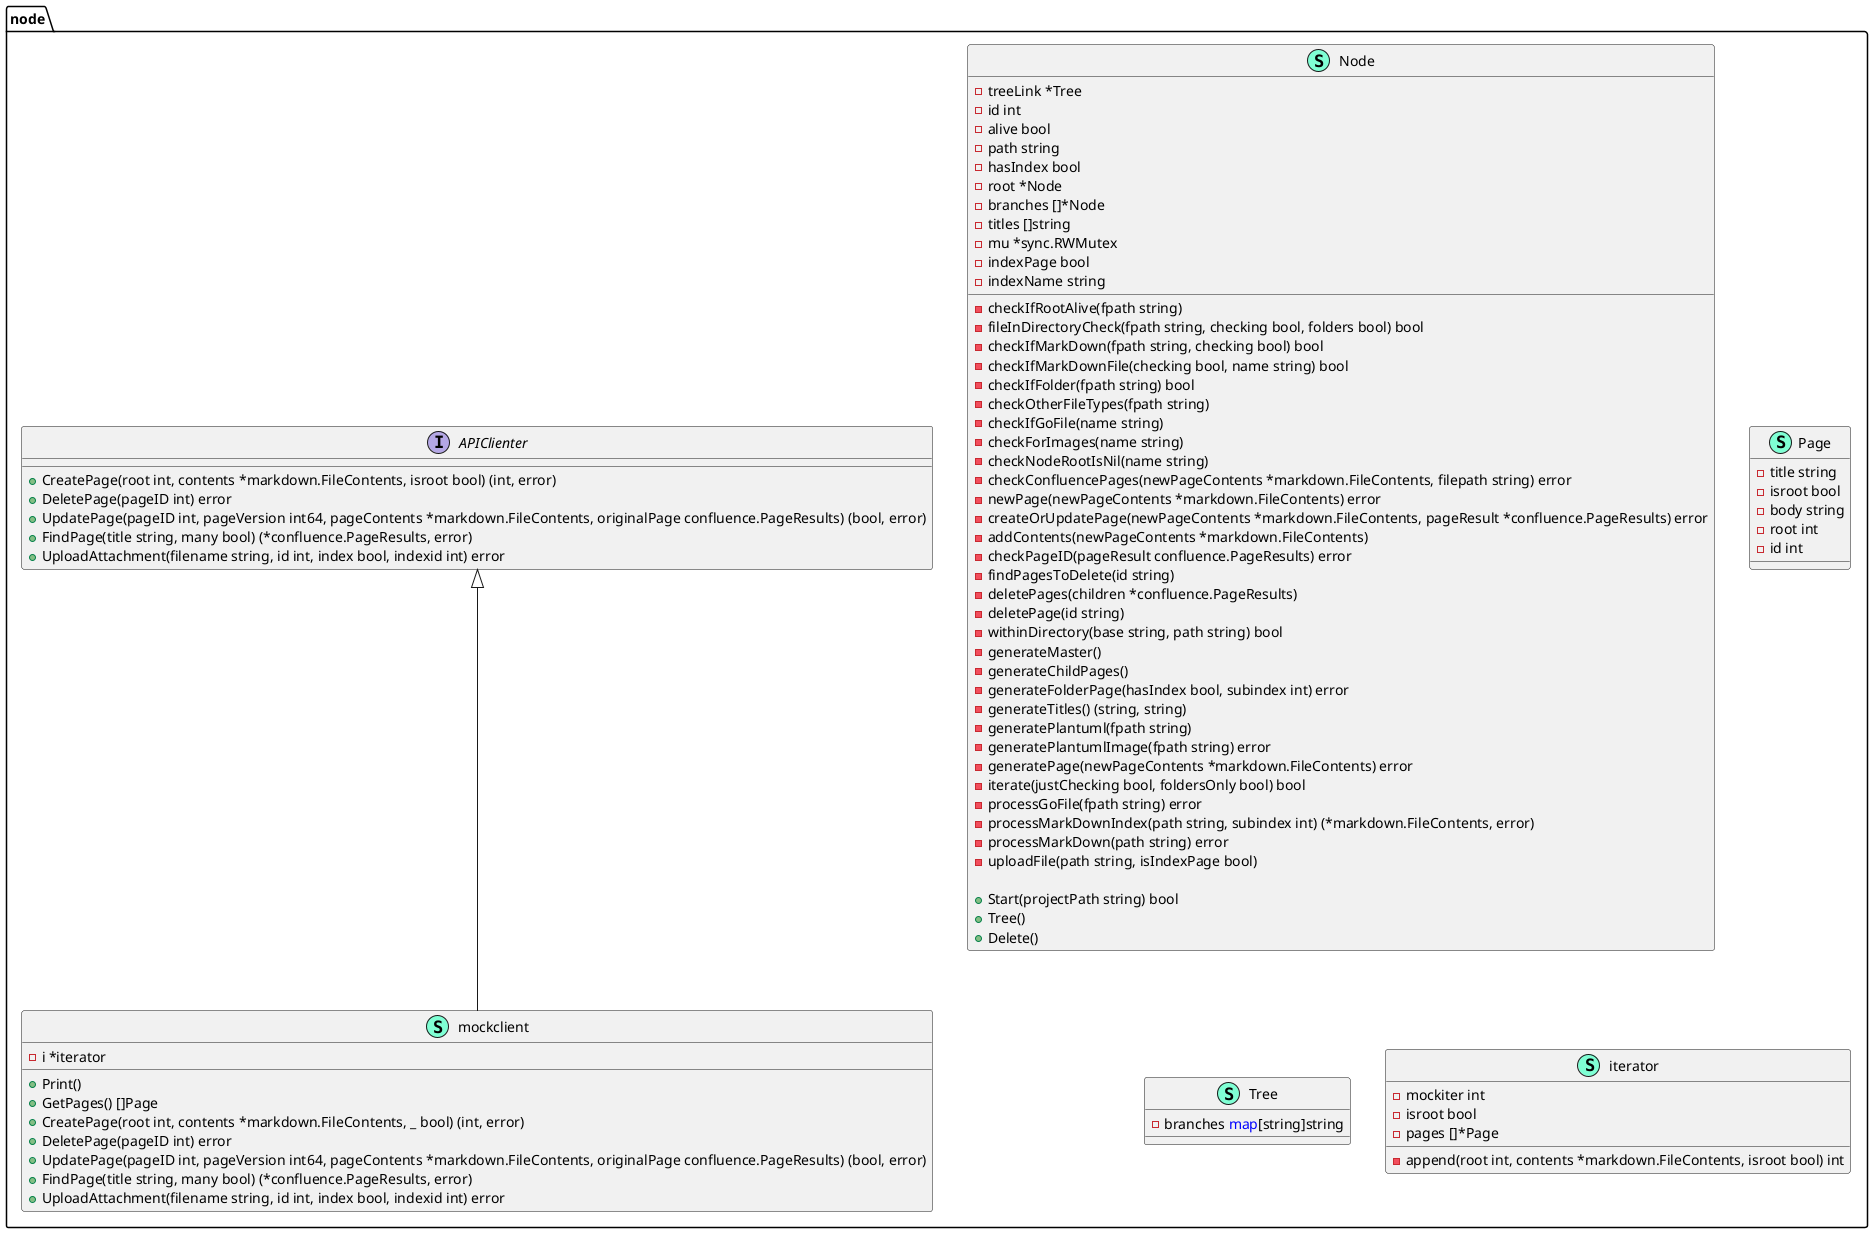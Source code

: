 @startuml
namespace node {
    interface APIClienter  {
        + CreatePage(root int, contents *markdown.FileContents, isroot bool) (int, error)
        + DeletePage(pageID int) error
        + UpdatePage(pageID int, pageVersion int64, pageContents *markdown.FileContents, originalPage confluence.PageResults) (bool, error)
        + FindPage(title string, many bool) (*confluence.PageResults, error)
        + UploadAttachment(filename string, id int, index bool, indexid int) error

    }
    class Node << (S,Aquamarine) >> {
        - treeLink *Tree
        - id int
        - alive bool
        - path string
        - hasIndex bool
        - root *Node
        - branches []*Node
        - titles []string
        - mu *sync.RWMutex
        - indexPage bool
        - indexName string

        - checkIfRootAlive(fpath string) 
        - fileInDirectoryCheck(fpath string, checking bool, folders bool) bool
        - checkIfMarkDown(fpath string, checking bool) bool
        - checkIfMarkDownFile(checking bool, name string) bool
        - checkIfFolder(fpath string) bool
        - checkOtherFileTypes(fpath string) 
        - checkIfGoFile(name string) 
        - checkForImages(name string) 
        - checkNodeRootIsNil(name string) 
        - checkConfluencePages(newPageContents *markdown.FileContents, filepath string) error
        - newPage(newPageContents *markdown.FileContents) error
        - createOrUpdatePage(newPageContents *markdown.FileContents, pageResult *confluence.PageResults) error
        - addContents(newPageContents *markdown.FileContents) 
        - checkPageID(pageResult confluence.PageResults) error
        - findPagesToDelete(id string) 
        - deletePages(children *confluence.PageResults) 
        - deletePage(id string) 
        - withinDirectory(base string, path string) bool
        - generateMaster() 
        - generateChildPages() 
        - generateFolderPage(hasIndex bool, subindex int) error
        - generateTitles() (string, string)
        - generatePlantuml(fpath string) 
        - generatePlantumlImage(fpath string) error
        - generatePage(newPageContents *markdown.FileContents) error
        - iterate(justChecking bool, foldersOnly bool) bool
        - processGoFile(fpath string) error
        - processMarkDownIndex(path string, subindex int) (*markdown.FileContents, error)
        - processMarkDown(path string) error
        - uploadFile(path string, isIndexPage bool) 

        + Start(projectPath string) bool
        + Tree() 
        + Delete() 

    }
    class Page << (S,Aquamarine) >> {
        - title string
        - isroot bool
        - body string
        - root int
        - id int

    }
    class Tree << (S,Aquamarine) >> {
        - branches <font color=blue>map</font>[string]string

    }
    class iterator << (S,Aquamarine) >> {
        - mockiter int
        - isroot bool
        - pages []*Page

        - append(root int, contents *markdown.FileContents, isroot bool) int

    }
    class mockclient << (S,Aquamarine) >> {
        - i *iterator

        + Print() 
        + GetPages() []Page
        + CreatePage(root int, contents *markdown.FileContents, _ bool) (int, error)
        + DeletePage(pageID int) error
        + UpdatePage(pageID int, pageVersion int64, pageContents *markdown.FileContents, originalPage confluence.PageResults) (bool, error)
        + FindPage(title string, many bool) (*confluence.PageResults, error)
        + UploadAttachment(filename string, id int, index bool, indexid int) error

    }
}

"node.APIClienter" <|-- "node.mockclient"

@enduml
